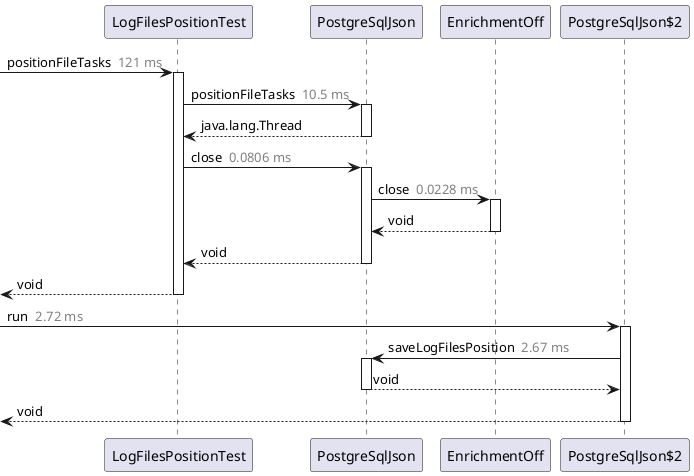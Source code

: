 @startuml

participant LogFilesPositionTest as "LogFilesPositionTest"
participant PostgreSqlJson as "PostgreSqlJson"
participant EnrichmentOff as "EnrichmentOff"
participant PostgreSqlJson_2 as "PostgreSqlJson$2"
  [->LogFilesPositionTest: positionFileTasks <color:gray> 121 ms</color>
  activate LogFilesPositionTest
    LogFilesPositionTest->PostgreSqlJson: positionFileTasks <color:gray> 10.5 ms</color>
    activate PostgreSqlJson
    LogFilesPositionTest<--PostgreSqlJson: java.lang.Thread
    deactivate PostgreSqlJson
    LogFilesPositionTest->PostgreSqlJson: close <color:gray> 0.0806 ms</color>
    activate PostgreSqlJson
      PostgreSqlJson->EnrichmentOff: close <color:gray> 0.0228 ms</color>
      activate EnrichmentOff
      PostgreSqlJson<--EnrichmentOff: void
      deactivate EnrichmentOff
    LogFilesPositionTest<--PostgreSqlJson: void
    deactivate PostgreSqlJson
  [<--LogFilesPositionTest: void
  deactivate LogFilesPositionTest
  [->PostgreSqlJson_2: run <color:gray> 2.72 ms</color>
  activate PostgreSqlJson_2
    PostgreSqlJson_2->PostgreSqlJson: saveLogFilesPosition <color:gray> 2.67 ms</color>
    activate PostgreSqlJson
    PostgreSqlJson_2<--PostgreSqlJson: void
    deactivate PostgreSqlJson
  [<--PostgreSqlJson_2: void
  deactivate PostgreSqlJson_2
@enduml